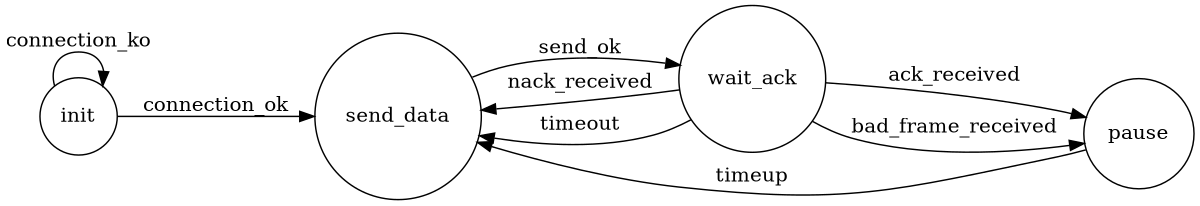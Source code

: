 digraph finite_state_machine_1 {
  rankdir=LR;
  size="8,5"
  node [shape = circle];

  init -> send_data [ label = "connection_ok" ];
  init -> init [ label = "connection_ko" ];
  send_data -> wait_ack [ label = "send_ok" ];
  wait_ack -> pause [ label = "ack_received" ];
  wait_ack -> send_data [ label = "nack_received" ];
  wait_ack -> pause [ label = "bad_frame_received"];
  wait_ack -> send_data [ label = "timeout" ];
  pause -> send_data [ label = "timeup" ];
}

